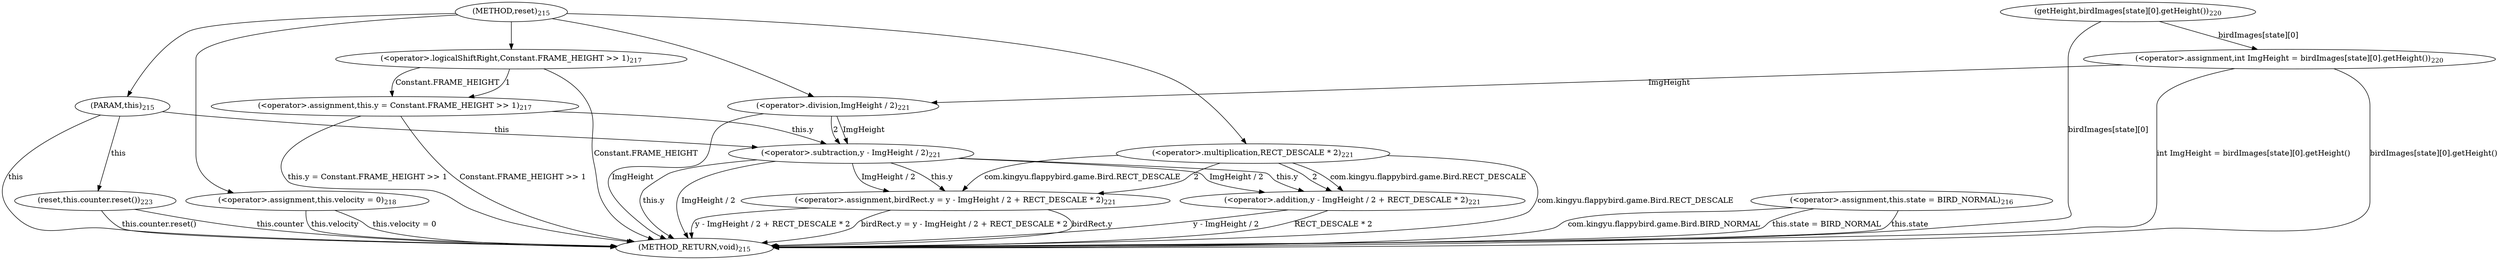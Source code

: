 digraph "reset" {  
"872" [label = <(METHOD,reset)<SUB>215</SUB>> ]
"934" [label = <(METHOD_RETURN,void)<SUB>215</SUB>> ]
"873" [label = <(PARAM,this)<SUB>215</SUB>> ]
"875" [label = <(&lt;operator&gt;.assignment,this.state = BIRD_NORMAL)<SUB>216</SUB>> ]
"882" [label = <(&lt;operator&gt;.assignment,this.y = Constant.FRAME_HEIGHT &gt;&gt; 1)<SUB>217</SUB>> ]
"891" [label = <(&lt;operator&gt;.assignment,this.velocity = 0)<SUB>218</SUB>> ]
"897" [label = <(&lt;operator&gt;.assignment,int ImgHeight = birdImages[state][0].getHeight())<SUB>220</SUB>> ]
"909" [label = <(&lt;operator&gt;.assignment,birdRect.y = y - ImgHeight / 2 + RECT_DESCALE * 2)<SUB>221</SUB>> ]
"928" [label = <(reset,this.counter.reset())<SUB>223</SUB>> ]
"875" [label = <(&lt;operator&gt;.assignment,this.state = BIRD_NORMAL)<SUB>216</SUB>> ]
"875" [label = <(&lt;operator&gt;.assignment,this.state = BIRD_NORMAL)<SUB>216</SUB>> ]
"882" [label = <(&lt;operator&gt;.assignment,this.y = Constant.FRAME_HEIGHT &gt;&gt; 1)<SUB>217</SUB>> ]
"882" [label = <(&lt;operator&gt;.assignment,this.y = Constant.FRAME_HEIGHT &gt;&gt; 1)<SUB>217</SUB>> ]
"891" [label = <(&lt;operator&gt;.assignment,this.velocity = 0)<SUB>218</SUB>> ]
"891" [label = <(&lt;operator&gt;.assignment,this.velocity = 0)<SUB>218</SUB>> ]
"897" [label = <(&lt;operator&gt;.assignment,int ImgHeight = birdImages[state][0].getHeight())<SUB>220</SUB>> ]
"897" [label = <(&lt;operator&gt;.assignment,int ImgHeight = birdImages[state][0].getHeight())<SUB>220</SUB>> ]
"909" [label = <(&lt;operator&gt;.assignment,birdRect.y = y - ImgHeight / 2 + RECT_DESCALE * 2)<SUB>221</SUB>> ]
"909" [label = <(&lt;operator&gt;.assignment,birdRect.y = y - ImgHeight / 2 + RECT_DESCALE * 2)<SUB>221</SUB>> ]
"928" [label = <(reset,this.counter.reset())<SUB>223</SUB>> ]
"886" [label = <(&lt;operator&gt;.logicalShiftRight,Constant.FRAME_HEIGHT &gt;&gt; 1)<SUB>217</SUB>> ]
"886" [label = <(&lt;operator&gt;.logicalShiftRight,Constant.FRAME_HEIGHT &gt;&gt; 1)<SUB>217</SUB>> ]
"899" [label = <(getHeight,birdImages[state][0].getHeight())<SUB>220</SUB>> ]
"915" [label = <(&lt;operator&gt;.addition,y - ImgHeight / 2 + RECT_DESCALE * 2)<SUB>221</SUB>> ]
"915" [label = <(&lt;operator&gt;.addition,y - ImgHeight / 2 + RECT_DESCALE * 2)<SUB>221</SUB>> ]
"916" [label = <(&lt;operator&gt;.subtraction,y - ImgHeight / 2)<SUB>221</SUB>> ]
"916" [label = <(&lt;operator&gt;.subtraction,y - ImgHeight / 2)<SUB>221</SUB>> ]
"923" [label = <(&lt;operator&gt;.multiplication,RECT_DESCALE * 2)<SUB>221</SUB>> ]
"923" [label = <(&lt;operator&gt;.multiplication,RECT_DESCALE * 2)<SUB>221</SUB>> ]
"920" [label = <(&lt;operator&gt;.division,ImgHeight / 2)<SUB>221</SUB>> ]
"920" [label = <(&lt;operator&gt;.division,ImgHeight / 2)<SUB>221</SUB>> ]
  "873" -> "934"  [ label = "this"] 
  "875" -> "934"  [ label = "this.state"] 
  "875" -> "934"  [ label = "com.kingyu.flappybird.game.Bird.BIRD_NORMAL"] 
  "875" -> "934"  [ label = "this.state = BIRD_NORMAL"] 
  "886" -> "934"  [ label = "Constant.FRAME_HEIGHT"] 
  "882" -> "934"  [ label = "Constant.FRAME_HEIGHT &gt;&gt; 1"] 
  "882" -> "934"  [ label = "this.y = Constant.FRAME_HEIGHT &gt;&gt; 1"] 
  "891" -> "934"  [ label = "this.velocity"] 
  "891" -> "934"  [ label = "this.velocity = 0"] 
  "899" -> "934"  [ label = "birdImages[state][0]"] 
  "897" -> "934"  [ label = "birdImages[state][0].getHeight()"] 
  "897" -> "934"  [ label = "int ImgHeight = birdImages[state][0].getHeight()"] 
  "909" -> "934"  [ label = "birdRect.y"] 
  "916" -> "934"  [ label = "this.y"] 
  "920" -> "934"  [ label = "ImgHeight"] 
  "916" -> "934"  [ label = "ImgHeight / 2"] 
  "915" -> "934"  [ label = "y - ImgHeight / 2"] 
  "923" -> "934"  [ label = "com.kingyu.flappybird.game.Bird.RECT_DESCALE"] 
  "915" -> "934"  [ label = "RECT_DESCALE * 2"] 
  "909" -> "934"  [ label = "y - ImgHeight / 2 + RECT_DESCALE * 2"] 
  "909" -> "934"  [ label = "birdRect.y = y - ImgHeight / 2 + RECT_DESCALE * 2"] 
  "928" -> "934"  [ label = "this.counter"] 
  "928" -> "934"  [ label = "this.counter.reset()"] 
  "872" -> "873" 
  "886" -> "882"  [ label = "Constant.FRAME_HEIGHT"] 
  "886" -> "882"  [ label = "1"] 
  "872" -> "891" 
  "899" -> "897"  [ label = "birdImages[state][0]"] 
  "916" -> "909"  [ label = "this.y"] 
  "916" -> "909"  [ label = "ImgHeight / 2"] 
  "923" -> "909"  [ label = "com.kingyu.flappybird.game.Bird.RECT_DESCALE"] 
  "923" -> "909"  [ label = "2"] 
  "873" -> "928"  [ label = "this"] 
  "872" -> "886" 
  "916" -> "915"  [ label = "this.y"] 
  "916" -> "915"  [ label = "ImgHeight / 2"] 
  "923" -> "915"  [ label = "com.kingyu.flappybird.game.Bird.RECT_DESCALE"] 
  "923" -> "915"  [ label = "2"] 
  "873" -> "916"  [ label = "this"] 
  "882" -> "916"  [ label = "this.y"] 
  "920" -> "916"  [ label = "ImgHeight"] 
  "920" -> "916"  [ label = "2"] 
  "872" -> "923" 
  "897" -> "920"  [ label = "ImgHeight"] 
  "872" -> "920" 
}
